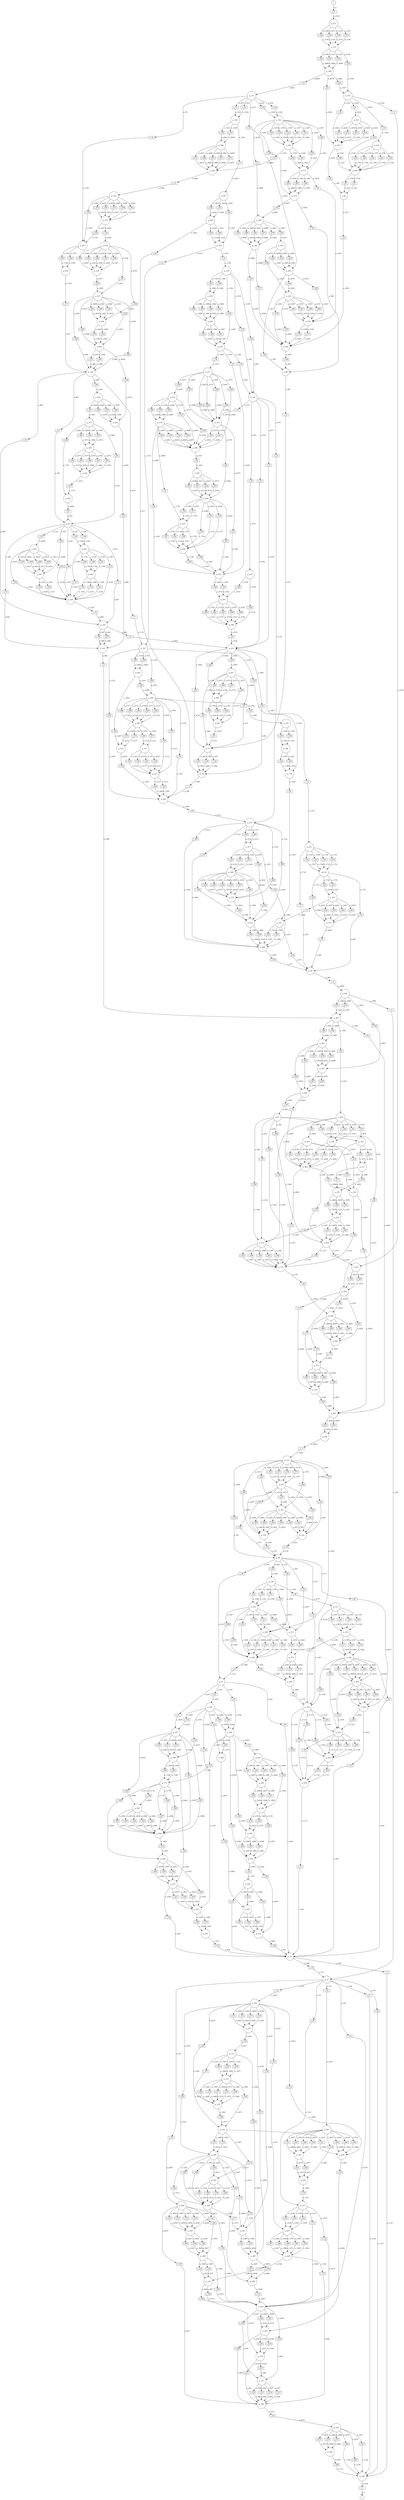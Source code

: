 digraph G {
subgraph place
 {
graph [shape=circle,color=gray];
node [shape=circle];
i;
o;
p_104;
p_105;
p_106;
p_125;
p_127;
p_128;
p_130;
p_137;
p_142;
p_146;
p_151;
p_154;
p_157;
p_158;
p_159;
p_162;
p_163;
p_166;
p_167;
p_171;
p_174;
p_175;
p_176;
p_180;
p_181;
p_182;
p_184;
p_186;
p_187;
p_188;
p_189;
p_190;
p_191;
p_193;
p_195;
p_196;
p_197;
p_199;
p_202;
p_204;
p_206;
p_208;
p_209;
p_212;
p_213;
p_214;
p_215;
p_216;
p_220;
p_221;
p_223;
p_226;
p_227;
p_228;
p_229;
p_232;
p_238;
p_239;
p_240;
p_241;
p_243;
p_245;
p_246;
p_248;
p_249;
p_250;
p_251;
p_252;
p_253;
p_254;
p_255;
p_256;
p_257;
p_258;
p_261;
p_262;
p_263;
p_265;
p_267;
p_268;
p_269;
p_27;
p_270;
p_271;
p_273;
p_274;
p_275;
p_276;
p_277;
p_278;
p_280;
p_281;
p_282;
p_288;
p_290;
p_291;
p_292;
p_293;
p_294;
p_295;
p_296;
p_297;
p_299;
p_300;
p_302;
p_303;
p_304;
p_306;
p_307;
p_308;
p_309;
p_310;
p_311;
p_312;
p_313;
p_314;
p_315;
p_316;
p_317;
p_319;
p_323;
p_324;
p_325;
p_326;
p_327;
p_328;
p_329;
p_330;
p_331;
p_332;
p_334;
p_336;
p_337;
p_341;
p_342;
p_343;
p_344;
p_345;
p_346;
p_347;
p_349;
p_350;
p_351;
p_352;
p_353;
p_354;
p_355;
p_356;
p_357;
p_358;
p_359;
p_360;
p_361;
p_362;
p_363;
p_364;
p_365;
p_367;
p_368;
p_369;
p_37;
p_370;
p_371;
p_372;
p_373;
p_374;
p_375;
p_376;
p_377;
p_378;
p_379;
p_380;
p_381;
p_382;
p_383;
p_384;
p_385;
p_386;
p_387;
p_388;
p_389;
p_390;
p_391;
p_392;
p_393;
p_394;
p_395;
p_396;
p_397;
p_398;
p_399;
p_40;
p_400;
p_60;
p_72;
p_75;
p_76;
p_85;
p_88;
p_90;
p_97;
}
subgraph transitions
 {
node [shape=rect,height=0.2];
t_0;
t_1;
t_10;
t_100;
t_101;
t_102;
t_103;
t_104;
t_105;
t_106;
t_107;
t_108;
t_109;
t_11;
t_110;
t_111;
t_112;
t_113;
t_114;
t_115;
t_116;
t_117;
t_118;
t_119;
t_12;
t_120;
t_121;
t_122;
t_123;
t_124;
t_125;
t_126;
t_127;
t_128;
t_129;
t_13;
t_130;
t_131;
t_132;
t_133;
t_134;
t_135;
t_136;
t_137;
t_138;
t_139;
t_14;
t_140;
t_141;
t_142;
t_143;
t_144;
t_145;
t_146;
t_147;
t_148;
t_149;
t_15;
t_150;
t_151;
t_152;
t_153;
t_154;
t_155;
t_156;
t_157;
t_158;
t_159;
t_16;
t_160;
t_161;
t_162;
t_163;
t_164;
t_165;
t_166;
t_167;
t_168;
t_169;
t_17;
t_170;
t_171;
t_172;
t_173;
t_174;
t_175;
t_176;
t_177;
t_178;
t_179;
t_18;
t_180;
t_181;
t_182;
t_183;
t_184;
t_185;
t_186;
t_187;
t_188;
t_189;
t_19;
t_190;
t_191;
t_192;
t_193;
t_194;
t_195;
t_196;
t_197;
t_198;
t_199;
t_2;
t_20;
t_200;
t_201;
t_202;
t_203;
t_204;
t_205;
t_206;
t_207;
t_208;
t_209;
t_21;
t_210;
t_211;
t_212;
t_213;
t_214;
t_215;
t_216;
t_217;
t_218;
t_219;
t_22;
t_220;
t_221;
t_222;
t_223;
t_224;
t_225;
t_226;
t_227;
t_228;
t_229;
t_23;
t_230;
t_231;
t_232;
t_233;
t_234;
t_235;
t_236;
t_237;
t_238;
t_239;
t_24;
t_240;
t_241;
t_242;
t_243;
t_244;
t_245;
t_246;
t_247;
t_248;
t_249;
t_25;
t_250;
t_251;
t_252;
t_253;
t_254;
t_255;
t_256;
t_257;
t_258;
t_259;
t_26;
t_260;
t_261;
t_262;
t_263;
t_264;
t_265;
t_266;
t_267;
t_268;
t_269;
t_27;
t_270;
t_271;
t_272;
t_273;
t_274;
t_275;
t_276;
t_277;
t_278;
t_279;
t_28;
t_280;
t_281;
t_282;
t_283;
t_284;
t_285;
t_286;
t_287;
t_288;
t_289;
t_29;
t_290;
t_291;
t_292;
t_293;
t_294;
t_295;
t_296;
t_297;
t_298;
t_299;
t_3;
t_30;
t_300;
t_301;
t_302;
t_303;
t_304;
t_305;
t_306;
t_307;
t_308;
t_309;
t_31;
t_310;
t_311;
t_312;
t_313;
t_314;
t_315;
t_316;
t_317;
t_318;
t_319;
t_32;
t_320;
t_321;
t_322;
t_323;
t_324;
t_325;
t_326;
t_327;
t_328;
t_329;
t_33;
t_330;
t_331;
t_332;
t_333;
t_334;
t_335;
t_336;
t_337;
t_338;
t_339;
t_34;
t_340;
t_341;
t_342;
t_343;
t_344;
t_345;
t_346;
t_347;
t_348;
t_349;
t_35;
t_350;
t_351;
t_352;
t_353;
t_354;
t_355;
t_356;
t_357;
t_358;
t_359;
t_36;
t_360;
t_361;
t_362;
t_363;
t_364;
t_365;
t_366;
t_367;
t_368;
t_369;
t_37;
t_370;
t_371;
t_372;
t_373;
t_374;
t_375;
t_376;
t_377;
t_378;
t_379;
t_38;
t_380;
t_381;
t_382;
t_383;
t_384;
t_385;
t_386;
t_387;
t_388;
t_389;
t_39;
t_390;
t_391;
t_392;
t_393;
t_394;
t_395;
t_396;
t_397;
t_398;
t_399;
t_4;
t_40;
t_400;
t_401;
t_402;
t_403;
t_404;
t_405;
t_406;
t_407;
t_408;
t_409;
t_41;
t_410;
t_411;
t_412;
t_413;
t_414;
t_415;
t_416;
t_417;
t_418;
t_419;
t_42;
t_420;
t_421;
t_422;
t_423;
t_424;
t_425;
t_426;
t_427;
t_428;
t_429;
t_43;
t_430;
t_431;
t_432;
t_433;
t_434;
t_435;
t_436;
t_437;
t_438;
t_439;
t_44;
t_440;
t_441;
t_442;
t_443;
t_444;
t_445;
t_446;
t_447;
t_448;
t_449;
t_45;
t_450;
t_451;
t_452;
t_453;
t_454;
t_455;
t_456;
t_457;
t_458;
t_459;
t_46;
t_460;
t_461;
t_462;
t_463;
t_464;
t_465;
t_466;
t_467;
t_468;
t_469;
t_47;
t_470;
t_471;
t_472;
t_473;
t_474;
t_475;
t_476;
t_477;
t_478;
t_479;
t_48;
t_480;
t_481;
t_482;
t_483;
t_484;
t_485;
t_486;
t_487;
t_488;
t_489;
t_49;
t_490;
t_491;
t_492;
t_493;
t_494;
t_495;
t_496;
t_497;
t_498;
t_499;
t_5;
t_50;
t_500;
t_501;
t_502;
t_503;
t_504;
t_505;
t_506;
t_507;
t_508;
t_509;
t_51;
t_510;
t_511;
t_512;
t_513;
t_514;
t_515;
t_516;
t_517;
t_518;
t_519;
t_52;
t_520;
t_521;
t_522;
t_523;
t_524;
t_525;
t_526;
t_527;
t_528;
t_529;
t_53;
t_530;
t_531;
t_532;
t_533;
t_534;
t_535;
t_536;
t_537;
t_538;
t_539;
t_54;
t_540;
t_541;
t_542;
t_543;
t_544;
t_545;
t_546;
t_547;
t_548;
t_549;
t_55;
t_550;
t_551;
t_552;
t_553;
t_554;
t_555;
t_556;
t_557;
t_558;
t_559;
t_56;
t_560;
t_561;
t_562;
t_563;
t_564;
t_565;
t_566;
t_567;
t_568;
t_569;
t_57;
t_570;
t_571;
t_572;
t_573;
t_574;
t_575;
t_576;
t_577;
t_578;
t_579;
t_58;
t_580;
t_581;
t_582;
t_583;
t_584;
t_585;
t_586;
t_587;
t_588;
t_589;
t_59;
t_590;
t_591;
t_592;
t_593;
t_594;
t_595;
t_596;
t_597;
t_598;
t_599;
t_6;
t_60;
t_600;
t_601;
t_602;
t_603;
t_604;
t_605;
t_606;
t_607;
t_608;
t_609;
t_61;
t_610;
t_611;
t_612;
t_613;
t_614;
t_615;
t_616;
t_617;
t_618;
t_619;
t_62;
t_620;
t_621;
t_622;
t_623;
t_624;
t_625;
t_626;
t_627;
t_628;
t_629;
t_63;
t_630;
t_631;
t_632;
t_633;
t_634;
t_635;
t_636;
t_637;
t_638;
t_639;
t_64;
t_640;
t_641;
t_642;
t_643;
t_644;
t_645;
t_646;
t_647;
t_648;
t_649;
t_65;
t_650;
t_651;
t_652;
t_653;
t_654;
t_655;
t_656;
t_657;
t_658;
t_659;
t_66;
t_660;
t_661;
t_662;
t_663;
t_664;
t_665;
t_666;
t_667;
t_668;
t_669;
t_67;
t_670;
t_671;
t_672;
t_673;
t_674;
t_675;
t_676;
t_677;
t_678;
t_679;
t_68;
t_680;
t_681;
t_682;
t_683;
t_684;
t_685;
t_686;
t_687;
t_688;
t_689;
t_69;
t_690;
t_691;
t_692;
t_693;
t_694;
t_7;
t_70;
t_71;
t_72;
t_73;
t_74;
t_75;
t_76;
t_77;
t_78;
t_79;
t_8;
t_80;
t_81;
t_82;
t_83;
t_84;
t_85;
t_86;
t_87;
t_88;
t_89;
t_9;
t_90;
t_91;
t_92;
t_93;
t_94;
t_95;
t_96;
t_97;
t_98;
t_99;
}
t_124->p_151[label="a_1017"]
p_151->t_164[label="a_1020"]
p_151->t_187[label="a_1021"]
p_151->t_258[label="a_1023"]
p_151->t_259[label="a_1025"]
p_151->t_260[label="a_1027"]
p_154->t_53[label="a_1030"]
p_154->t_5[label="a_1032"]
p_154->t_50[label="a_1033"]
p_154->t_51[label="a_1034"]
t_261->p_154[label="a_1037"]
t_262->p_154[label="a_1039"]
t_259->p_157[label="a_1057"]
t_126->p_158[label="a_1058"]
t_258->p_157[label="a_1059"]
t_260->p_157[label="a_1060"]
p_158->t_189[label="a_1061"]
p_157->t_188[label="a_1062"]
p_157->t_268[label="a_1063"]
t_268->p_158[label="a_1064"]
p_157->t_269[label="a_1065"]
t_269->p_158[label="a_1066"]
p_157->t_270[label="a_1067"]
t_270->p_158[label="a_1068"]
p_157->t_271[label="a_1069"]
t_271->p_158[label="a_1070"]
p_157->t_272[label="a_1071"]
t_272->p_158[label="a_1072"]
t_188->p_159[label="a_1073"]
t_187->p_159[label="a_1076"]
t_189->p_159[label="a_1077"]
p_159->t_111[label="a_1079"]
p_159->t_273[label="a_1083"]
p_159->t_274[label="a_1085"]
p_159->t_275[label="a_1087"]
t_128->p_162[label="a_1090"]
p_162->t_163[label="a_1094"]
p_162->t_161[label="a_1096"]
t_276->p_162[label="a_1099"]
t_277->p_162[label="a_1101"]
t_278->p_162[label="a_1103"]
t_237->p_163[label="a_1104"]
t_236->p_163[label="a_1108"]
t_70->p_163[label="a_1109"]
t_71->p_163[label="a_1110"]
p_163->t_279[label="a_1112"]
p_163->t_280[label="a_1114"]
p_163->t_281[label="a_1116"]
p_163->t_282[label="a_1118"]
p_163->t_283[label="a_1120"]
t_17->p_166[label="a_1123"]
t_37->p_166[label="a_1124"]
t_39->p_166[label="a_1125"]
p_166->t_1[label="a_1126"]
t_284->p_166[label="a_1128"]
t_285->p_166[label="a_1130"]
t_286->p_166[label="a_1132"]
t_287->p_166[label="a_1134"]
t_13->p_167[label="a_1135"]
t_7->p_167[label="a_1137"]
p_167->t_143[label="a_1140"]
p_167->t_288[label="a_1141"]
p_167->t_289[label="a_1143"]
p_167->t_290[label="a_1145"]
p_167->t_291[label="a_1147"]
t_266->p_171[label="a_1166"]
t_135->p_171[label="a_1167"]
t_264->p_171[label="a_1169"]
p_171->t_194[label="a_1173"]
p_171->t_297[label="a_1174"]
p_171->t_298[label="a_1176"]
p_171->t_299[label="a_1178"]
p_171->t_300[label="a_1180"]
t_143->p_174[label="a_1183"]
p_174->t_60[label="a_1184"]
t_301->p_174[label="a_1186"]
t_302->p_174[label="a_1188"]
t_168->p_175[label="a_1189"]
t_108->p_175[label="a_1190"]
t_109->p_176[label="a_1191"]
t_110->p_176[label="a_1192"]
t_165->p_176[label="a_1193"]
t_167->p_175[label="a_1194"]
t_183->p_176[label="a_1195"]
t_184->p_175[label="a_1196"]
p_176->t_83[label="a_1197"]
p_175->t_303[label="a_1198"]
t_303->p_176[label="a_1199"]
p_175->t_304[label="a_1200"]
t_304->p_176[label="a_1201"]
p_175->t_305[label="a_1202"]
t_305->p_176[label="a_1203"]
p_175->t_306[label="a_1204"]
t_306->p_176[label="a_1205"]
p_175->t_307[label="a_1206"]
t_307->p_176[label="a_1207"]
t_144->p_180[label="a_1227"]
t_252->p_180[label="a_1229"]
t_253->p_180[label="a_1230"]
t_254->p_180[label="a_1231"]
t_255->p_180[label="a_1232"]
p_180->t_73[label="a_1233"]
t_313->p_180[label="a_1235"]
t_314->p_180[label="a_1237"]
t_315->p_180[label="a_1239"]
t_316->p_180[label="a_1241"]
t_317->p_180[label="a_1243"]
t_232->p_181[label="a_1244"]
t_231->p_181[label="a_1245"]
p_182->t_293[label="a_1246"]
p_181->t_292[label="a_1247"]
p_181->t_294[label="a_1248"]
p_181->t_295[label="a_1249"]
p_182->t_296[label="a_1250"]
p_182->t_32[label="a_1251"]
p_181->t_47[label="a_1252"]
p_181->t_318[label="a_1253"]
t_318->p_182[label="a_1254"]
p_181->t_319[label="a_1255"]
t_319->p_182[label="a_1256"]
p_181->t_320[label="a_1257"]
t_320->p_182[label="a_1258"]
p_181->t_321[label="a_1259"]
t_321->p_182[label="a_1260"]
p_181->t_322[label="a_1261"]
t_322->p_182[label="a_1262"]
p_184->t_136[label="a_1265"]
t_323->p_184[label="a_1274"]
t_324->p_184[label="a_1276"]
p_186->t_226[label="a_1278"]
p_186->t_224[label="a_1279"]
p_186->t_225[label="a_1280"]
t_325->p_186[label="a_1282"]
t_326->p_186[label="a_1284"]
t_327->p_186[label="a_1286"]
t_328->p_186[label="a_1288"]
t_142->p_187[label="a_1289"]
p_188->t_301[label="a_1290"]
p_188->t_302[label="a_1291"]
p_187->t_329[label="a_1292"]
t_329->p_188[label="a_1293"]
p_187->t_330[label="a_1294"]
t_330->p_188[label="a_1295"]
t_102->p_189[label="a_1296"]
p_190->t_308[label="a_1297"]
p_190->t_159[label="a_1298"]
p_189->t_160[label="a_1299"]
p_190->t_309[label="a_1300"]
p_190->t_310[label="a_1301"]
p_190->t_311[label="a_1302"]
p_190->t_312[label="a_1303"]
p_189->t_68[label="a_1304"]
p_189->t_331[label="a_1305"]
t_331->p_190[label="a_1306"]
p_189->t_332[label="a_1307"]
t_332->p_190[label="a_1308"]
p_189->t_333[label="a_1309"]
t_333->p_190[label="a_1310"]
t_40->p_191[label="a_1311"]
t_119->p_191[label="a_1313"]
p_191->t_171[label="a_1315"]
p_191->t_172[label="a_1316"]
p_191->t_334[label="a_1318"]
p_191->t_335[label="a_1320"]
p_191->t_336[label="a_1322"]
t_30->p_193[label="a_1324"]
t_31->p_193[label="a_1325"]
p_193->t_9[label="a_1328"]
p_193->t_337[label="a_1329"]
p_193->t_338[label="a_1331"]
t_82->p_195[label="a_1333"]
p_196->t_203[label="a_1334"]
p_195->t_107[label="a_1335"]
p_195->t_108[label="a_1336"]
p_196->t_200[label="a_1337"]
p_195->t_201[label="a_1338"]
p_196->t_202[label="a_1339"]
p_195->t_339[label="a_1340"]
t_339->p_196[label="a_1341"]
p_195->t_340[label="a_1342"]
t_340->p_196[label="a_1343"]
p_195->t_341[label="a_1344"]
t_341->p_196[label="a_1345"]
t_75->p_197[label="a_1346"]
t_60->p_197[label="a_1349"]
p_197->t_104[label="a_1351"]
p_197->t_342[label="a_1352"]
p_197->t_343[label="a_1354"]
t_19->p_199[label="a_1356"]
p_199->t_178[label="a_1358"]
p_199->t_180[label="a_1359"]
p_199->t_344[label="a_1362"]
p_199->t_345[label="a_1364"]
p_199->t_346[label="a_1366"]
t_166->p_202[label="a_1369"]
t_212->p_202[label="a_1370"]
p_202->t_183[label="a_1372"]
p_202->t_85[label="a_1374"]
t_347->p_202[label="a_1376"]
t_348->p_202[label="a_1378"]
t_349->p_202[label="a_1380"]
t_11->p_204[label="a_1382"]
t_291->p_204[label="a_1385"]
p_204->t_59[label="a_1386"]
t_350->p_204[label="a_1389"]
t_351->p_204[label="a_1391"]
t_352->p_204[label="a_1393"]
t_353->p_204[label="a_1395"]
t_342->p_206[label="a_1397"]
t_343->p_206[label="a_1398"]
p_206->t_103[label="a_1400"]
t_354->p_206[label="a_1402"]
t_355->p_206[label="a_1404"]
t_356->p_206[label="a_1406"]
t_357->p_206[label="a_1408"]
t_358->p_206[label="a_1410"]
p_208->t_13[label="a_1412"]
p_208->t_19[label="a_1413"]
t_359->p_208[label="a_1416"]
t_360->p_208[label="a_1418"]
t_361->p_208[label="a_1420"]
t_125->p_209[label="a_1421"]
t_273->p_209[label="a_1422"]
t_275->p_209[label="a_1424"]
p_209->t_162[label="a_1427"]
p_209->t_276[label="a_1428"]
p_209->t_278[label="a_1429"]
p_209->t_362[label="a_1430"]
p_209->t_363[label="a_1432"]
p_209->t_364[label="a_1434"]
p_209->t_365[label="a_1436"]
t_35->p_212[label="a_1439"]
t_94->p_212[label="a_1440"]
t_98->p_212[label="a_1443"]
p_212->t_106[label="a_1444"]
p_212->t_105[label="a_1445"]
t_366->p_212[label="a_1447"]
t_367->p_212[label="a_1449"]
t_368->p_212[label="a_1451"]
t_229->p_213[label="a_1452"]
t_132->p_213[label="a_1453"]
t_227->p_213[label="a_1454"]
t_228->p_213[label="a_1455"]
t_230->p_213[label="a_1456"]
p_214->t_123[label="a_1457"]
p_213->t_369[label="a_1458"]
t_369->p_214[label="a_1459"]
t_3->p_27[label="a_146"]
p_213->t_370[label="a_1460"]
t_370->p_214[label="a_1461"]
t_2->p_215[label="a_1462"]
p_216->t_239[label="a_1463"]
p_215->t_100[label="a_1464"]
p_216->t_152[label="a_1465"]
p_215->t_154[label="a_1466"]
p_216->t_238[label="a_1467"]
p_215->t_241[label="a_1468"]
p_215->t_243[label="a_1469"]
t_18->p_27[label="a_147"]
p_215->t_244[label="a_1470"]
p_215->t_245[label="a_1471"]
p_216->t_246[label="a_1472"]
p_216->t_247[label="a_1473"]
p_215->t_371[label="a_1474"]
t_371->p_216[label="a_1475"]
p_215->t_372[label="a_1476"]
t_372->p_216[label="a_1477"]
p_215->t_373[label="a_1478"]
t_373->p_216[label="a_1479"]
p_215->t_374[label="a_1480"]
t_374->p_216[label="a_1481"]
p_27->t_37[label="a_149"]
t_344->p_220[label="a_1499"]
p_27->t_39[label="a_150"]
p_220->t_35[label="a_1501"]
p_220->t_179[label="a_1502"]
p_220->t_36[label="a_1503"]
t_380->p_220[label="a_1505"]
t_381->p_220[label="a_1507"]
t_382->p_220[label="a_1509"]
p_27->t_40[label="a_151"]
t_14->p_221[label="a_1510"]
t_59->p_221[label="a_1511"]
p_221->t_355[label="a_1514"]
p_221->t_357[label="a_1516"]
p_221->t_383[label="a_1517"]
p_221->t_384[label="a_1519"]
p_221->t_385[label="a_1521"]
p_221->t_386[label="a_1523"]
t_235->p_223[label="a_1525"]
t_233->p_223[label="a_1526"]
t_234->p_223[label="a_1527"]
p_27->t_41[label="a_153"]
t_281->p_223[label="a_1530"]
p_223->t_387[label="a_1534"]
p_223->t_388[label="a_1536"]
p_223->t_389[label="a_1538"]
p_223->t_390[label="a_1540"]
p_223->t_391[label="a_1542"]
p_226->t_349[label="a_1546"]
p_226->t_184[label="a_1547"]
p_226->t_347[label="a_1548"]
p_226->t_348[label="a_1549"]
p_27->t_42[label="a_155"]
t_392->p_226[label="a_1551"]
t_393->p_226[label="a_1553"]
t_394->p_226[label="a_1555"]
t_336->p_227[label="a_1556"]
t_113->p_227[label="a_1557"]
t_334->p_227[label="a_1558"]
t_335->p_227[label="a_1559"]
p_228->t_170[label="a_1560"]
p_228->t_173[label="a_1561"]
p_227->t_395[label="a_1562"]
t_395->p_228[label="a_1563"]
p_227->t_396[label="a_1564"]
t_396->p_228[label="a_1565"]
p_227->t_397[label="a_1566"]
t_397->p_228[label="a_1567"]
p_227->t_398[label="a_1568"]
t_398->p_228[label="a_1569"]
p_27->t_43[label="a_157"]
p_227->t_399[label="a_1570"]
t_399->p_228[label="a_1571"]
t_34->p_229[label="a_1572"]
p_229->t_400[label="a_1576"]
p_229->t_401[label="a_1578"]
t_385->p_232[label="a_1583"]
p_232->t_358[label="a_1584"]
p_232->t_356[label="a_1586"]
t_402->p_232[label="a_1588"]
p_27->t_44[label="a_159"]
t_403->p_232[label="a_1590"]
t_404->p_232[label="a_1592"]
t_405->p_232[label="a_1594"]
p_238->t_109[label="a_1624"]
p_238->t_86[label="a_1626"]
t_411->p_238[label="a_1628"]
t_412->p_238[label="a_1630"]
t_413->p_238[label="a_1632"]
t_311->p_239[label="a_1633"]
t_100->p_239[label="a_1634"]
t_308->p_240[label="a_1635"]
t_309->p_240[label="a_1636"]
t_310->p_239[label="a_1637"]
t_312->p_240[label="a_1638"]
t_99->p_239[label="a_1639"]
p_240->t_55[label="a_1640"]
p_240->t_158[label="a_1641"]
p_239->t_414[label="a_1642"]
t_414->p_240[label="a_1643"]
p_239->t_415[label="a_1644"]
t_415->p_240[label="a_1645"]
p_239->t_416[label="a_1646"]
t_416->p_240[label="a_1647"]
p_239->t_417[label="a_1648"]
t_417->p_240[label="a_1649"]
p_239->t_418[label="a_1650"]
t_418->p_240[label="a_1651"]
t_23->p_241[label="a_1652"]
t_21->p_241[label="a_1653"]
t_22->p_241[label="a_1654"]
t_8->p_241[label="a_1655"]
p_241->t_12[label="a_1657"]
p_241->t_89[label="a_1658"]
p_241->t_93[label="a_1661"]
p_241->t_419[label="a_1662"]
p_241->t_420[label="a_1664"]
t_195->p_243[label="a_1666"]
t_112->p_243[label="a_1667"]
t_171->p_243[label="a_1669"]
t_172->p_243[label="a_1670"]
t_198->p_243[label="a_1672"]
t_199->p_243[label="a_1673"]
t_44->p_243[label="a_1674"]
p_243->t_209[label="a_1677"]
p_243->t_210[label="a_1678"]
p_243->t_421[label="a_1680"]
p_243->t_422[label="a_1682"]
t_137->p_245[label="a_1684"]
p_246->t_327[label="a_1685"]
p_246->t_325[label="a_1686"]
p_246->t_326[label="a_1687"]
p_245->t_328[label="a_1688"]
p_245->t_423[label="a_1689"]
t_423->p_246[label="a_1690"]
p_245->t_424[label="a_1691"]
t_424->p_246[label="a_1692"]
p_245->t_425[label="a_1693"]
t_425->p_246[label="a_1694"]
p_245->t_426[label="a_1695"]
t_426->p_246[label="a_1696"]
p_248->t_87[label="a_1698"]
t_427->p_248[label="a_1701"]
t_428->p_248[label="a_1703"]
t_280->p_249[label="a_1704"]
t_279->p_250[label="a_1705"]
t_282->p_249[label="a_1706"]
t_283->p_250[label="a_1707"]
t_387->p_249[label="a_1708"]
t_388->p_249[label="a_1709"]
t_389->p_249[label="a_1710"]
t_390->p_249[label="a_1711"]
t_391->p_250[label="a_1712"]
p_250->t_57[label="a_1713"]
p_249->t_429[label="a_1714"]
t_429->p_250[label="a_1715"]
p_249->t_430[label="a_1716"]
t_430->p_250[label="a_1717"]
t_12->p_251[label="a_1718"]
p_252->t_221[label="a_1719"]
p_252->t_222[label="a_1720"]
p_252->t_223[label="a_1721"]
p_251->t_77[label="a_1722"]
p_252->t_78[label="a_1723"]
p_251->t_431[label="a_1724"]
t_431->p_252[label="a_1725"]
p_251->t_432[label="a_1726"]
t_432->p_252[label="a_1727"]
p_251->t_433[label="a_1728"]
t_433->p_252[label="a_1729"]
p_251->t_434[label="a_1730"]
t_434->p_252[label="a_1731"]
t_97->p_253[label="a_1732"]
t_375->p_254[label="a_1733"]
t_376->p_254[label="a_1734"]
t_377->p_253[label="a_1735"]
t_378->p_253[label="a_1736"]
t_379->p_254[label="a_1737"]
p_254->t_368[label="a_1738"]
p_253->t_366[label="a_1739"]
p_253->t_435[label="a_1740"]
t_435->p_254[label="a_1741"]
p_253->t_436[label="a_1742"]
t_436->p_254[label="a_1743"]
p_253->t_437[label="a_1744"]
t_437->p_254[label="a_1745"]
t_53->p_255[label="a_1746"]
t_409->p_256[label="a_1747"]
t_410->p_256[label="a_1748"]
p_256->t_67[label="a_1749"]
p_256->t_65[label="a_1750"]
p_255->t_438[label="a_1751"]
t_438->p_256[label="a_1752"]
p_255->t_439[label="a_1753"]
t_439->p_256[label="a_1754"]
p_255->t_440[label="a_1755"]
t_440->p_256[label="a_1756"]
p_255->t_441[label="a_1757"]
t_441->p_256[label="a_1758"]
p_255->t_442[label="a_1759"]
t_442->p_256[label="a_1760"]
t_190->p_257[label="a_1761"]
t_16->p_257[label="a_1762"]
t_191->p_257[label="a_1763"]
p_258->t_117[label="a_1764"]
p_257->t_443[label="a_1765"]
t_443->p_258[label="a_1766"]
p_257->t_444[label="a_1767"]
t_444->p_258[label="a_1768"]
t_145->p_261[label="a_1784"]
t_146->p_261[label="a_1785"]
p_262->t_314[label="a_1786"]
p_261->t_313[label="a_1787"]
p_262->t_315[label="a_1788"]
p_262->t_316[label="a_1789"]
p_261->t_317[label="a_1790"]
p_261->t_449[label="a_1791"]
t_449->p_262[label="a_1792"]
p_261->t_450[label="a_1793"]
t_450->p_262[label="a_1794"]
p_261->t_451[label="a_1795"]
t_451->p_262[label="a_1796"]
t_141->p_263[label="a_1797"]
p_263->t_121[label="a_1801"]
p_263->t_452[label="a_1802"]
p_263->t_453[label="a_1804"]
t_288->p_265[label="a_1806"]
t_290->p_265[label="a_1808"]
p_265->t_454[label="a_1814"]
p_265->t_455[label="a_1816"]
t_9->p_267[label="a_1818"]
p_268->t_359[label="a_1819"]
p_268->t_20[label="a_1820"]
p_268->t_360[label="a_1821"]
p_267->t_361[label="a_1822"]
p_267->t_456[label="a_1823"]
t_456->p_268[label="a_1824"]
p_267->t_457[label="a_1825"]
t_457->p_268[label="a_1826"]
t_193->p_269[label="a_1827"]
t_192->p_270[label="a_1828"]
t_194->p_269[label="a_1829"]
p_270->t_122[label="a_1830"]
p_270->t_227[label="a_1831"]
p_269->t_228[label="a_1832"]
p_270->t_229[label="a_1833"]
p_270->t_230[label="a_1834"]
p_269->t_458[label="a_1835"]
t_458->p_270[label="a_1836"]
p_269->t_459[label="a_1837"]
t_459->p_270[label="a_1838"]
p_269->t_460[label="a_1839"]
t_460->p_270[label="a_1840"]
t_26->p_271[label="a_1841"]
p_271->t_428[label="a_1843"]
p_271->t_88[label="a_1844"]
p_271->t_461[label="a_1845"]
p_271->t_462[label="a_1847"]
p_271->t_463[label="a_1849"]
t_294->p_273[label="a_1851"]
t_292->p_273[label="a_1852"]
t_293->p_273[label="a_1853"]
t_295->p_274[label="a_1854"]
t_296->p_273[label="a_1855"]
p_274->t_49[label="a_1856"]
p_274->t_46[label="a_1857"]
p_273->t_48[label="a_1858"]
p_273->t_464[label="a_1859"]
t_464->p_274[label="a_1860"]
p_273->t_465[label="a_1861"]
t_465->p_274[label="a_1862"]
p_273->t_466[label="a_1863"]
t_466->p_274[label="a_1864"]
t_452->p_275[label="a_1865"]
t_136->p_275[label="a_1866"]
t_140->p_276[label="a_1867"]
t_453->p_276[label="a_1868"]
p_276->t_120[label="a_1869"]
p_275->t_467[label="a_1870"]
t_467->p_276[label="a_1871"]
p_275->t_468[label="a_1872"]
t_468->p_276[label="a_1873"]
p_275->t_469[label="a_1874"]
t_469->p_276[label="a_1875"]
t_213->p_277[label="a_1876"]
t_214->p_277[label="a_1877"]
p_278->t_392[label="a_1878"]
p_278->t_393[label="a_1879"]
p_278->t_394[label="a_1880"]
p_277->t_470[label="a_1881"]
t_470->p_278[label="a_1882"]
p_277->t_471[label="a_1883"]
t_471->p_278[label="a_1884"]
t_158->p_280[label="a_1887"]
p_280->t_71[label="a_1889"]
t_472->p_280[label="a_1891"]
t_473->p_280[label="a_1893"]
t_474->p_280[label="a_1895"]
t_6->p_281[label="a_1896"]
t_4->p_282[label="a_1897"]
p_282->t_406[label="a_1898"]
p_281->t_3[label="a_1899"]
p_281->t_407[label="a_1900"]
p_282->t_408[label="a_1901"]
p_282->t_81[label="a_1902"]
p_282->t_82[label="a_1903"]
p_281->t_475[label="a_1904"]
t_475->p_282[label="a_1905"]
p_281->t_476[label="a_1906"]
t_476->p_282[label="a_1907"]
p_288->t_219[label="a_1945"]
p_288->t_199[label="a_1948"]
p_288->t_220[label="a_1949"]
t_486->p_288[label="a_1951"]
t_487->p_288[label="a_1953"]
t_488->p_288[label="a_1955"]
t_489->p_288[label="a_1957"]
t_111->p_290[label="a_1959"]
t_115->p_290[label="a_1960"]
p_290->t_118[label="a_1961"]
t_490->p_290[label="a_1964"]
t_491->p_290[label="a_1966"]
t_492->p_290[label="a_1968"]
t_462->p_291[label="a_1969"]
t_461->p_291[label="a_1970"]
t_463->p_291[label="a_1971"]
p_292->t_427[label="a_1972"]
p_291->t_493[label="a_1973"]
t_493->p_292[label="a_1974"]
p_291->t_494[label="a_1975"]
t_494->p_292[label="a_1976"]
p_291->t_495[label="a_1977"]
t_495->p_292[label="a_1978"]
p_291->t_496[label="a_1979"]
t_496->p_292[label="a_1980"]
p_291->t_497[label="a_1981"]
t_497->p_292[label="a_1982"]
t_345->p_293[label="a_1983"]
t_346->p_293[label="a_1984"]
p_294->t_382[label="a_1985"]
p_294->t_380[label="a_1986"]
p_294->t_381[label="a_1987"]
p_293->t_498[label="a_1988"]
t_498->p_294[label="a_1989"]
p_293->t_499[label="a_1990"]
t_499->p_294[label="a_1991"]
p_293->t_500[label="a_1992"]
t_500->p_294[label="a_1993"]
p_293->t_501[label="a_1994"]
t_501->p_294[label="a_1995"]
t_265->p_295[label="a_1996"]
t_263->p_296[label="a_1997"]
t_267->p_296[label="a_1998"]
t_297->p_296[label="a_1999"]
i->t_0[label="a_2"]
t_298->p_296[label="a_2000"]
t_299->p_295[label="a_2001"]
t_300->p_296[label="a_2002"]
p_296->t_193[label="a_2003"]
p_295->t_502[label="a_2004"]
t_502->p_296[label="a_2005"]
p_295->t_503[label="a_2006"]
t_503->p_296[label="a_2007"]
p_295->t_504[label="a_2008"]
t_504->p_296[label="a_2009"]
p_295->t_505[label="a_2010"]
t_505->p_296[label="a_2011"]
p_295->t_506[label="a_2012"]
t_506->p_296[label="a_2013"]
t_43->p_297[label="a_2014"]
p_297->t_490[label="a_2016"]
p_297->t_491[label="a_2017"]
p_297->t_492[label="a_2018"]
p_297->t_507[label="a_2019"]
p_297->t_508[label="a_2021"]
p_297->t_509[label="a_2023"]
p_297->t_510[label="a_2025"]
p_297->t_511[label="a_2027"]
t_42->p_299[label="a_2029"]
t_114->p_300[label="a_2030"]
p_300->t_486[label="a_2031"]
p_299->t_195[label="a_2032"]
p_299->t_197[label="a_2033"]
p_299->t_487[label="a_2034"]
p_300->t_488[label="a_2035"]
p_300->t_489[label="a_2036"]
p_299->t_512[label="a_2037"]
t_512->p_300[label="a_2038"]
p_299->t_513[label="a_2039"]
t_513->p_300[label="a_2040"]
p_299->t_514[label="a_2041"]
t_514->p_300[label="a_2042"]
p_299->t_515[label="a_2043"]
t_515->p_300[label="a_2044"]
p_302->t_56[label="a_2046"]
p_302->t_234[label="a_2047"]
p_302->t_236[label="a_2048"]
p_302->t_481[label="a_2050"]
p_302->t_482[label="a_2051"]
p_302->t_483[label="a_2052"]
p_302->t_484[label="a_2053"]
p_302->t_485[label="a_2054"]
t_516->p_302[label="a_2056"]
t_517->p_302[label="a_2058"]
t_518->p_302[label="a_2060"]
t_519->p_302[label="a_2062"]
t_201->p_303[label="a_2063"]
t_200->p_304[label="a_2064"]
t_202->p_304[label="a_2065"]
t_203->p_304[label="a_2066"]
t_79->p_304[label="a_2067"]
p_304->t_411[label="a_2068"]
p_304->t_110[label="a_2069"]
p_303->t_412[label="a_2070"]
p_303->t_413[label="a_2071"]
p_303->t_520[label="a_2072"]
t_520->p_304[label="a_2073"]
p_303->t_521[label="a_2074"]
t_521->p_304[label="a_2075"]
p_303->t_522[label="a_2076"]
t_522->p_304[label="a_2077"]
p_306->t_52[label="a_2079"]
p_306->t_25[label="a_2080"]
p_306->t_261[label="a_2081"]
t_523->p_306[label="a_2084"]
t_524->p_306[label="a_2086"]
t_525->p_306[label="a_2088"]
t_161->p_307[label="a_2089"]
t_127->p_307[label="a_2090"]
t_162->p_308[label="a_2091"]
t_163->p_307[label="a_2092"]
t_164->p_307[label="a_2093"]
p_308->t_112[label="a_2094"]
p_307->t_526[label="a_2095"]
t_526->p_308[label="a_2096"]
p_307->t_527[label="a_2097"]
t_527->p_308[label="a_2098"]
t_118->p_309[label="a_2099"]
t_196->p_310[label="a_2100"]
t_421->p_309[label="a_2101"]
t_422->p_309[label="a_2102"]
p_310->t_211[label="a_2103"]
p_310->t_207[label="a_2104"]
p_309->t_208[label="a_2105"]
p_309->t_528[label="a_2106"]
t_528->p_310[label="a_2107"]
p_309->t_529[label="a_2108"]
t_529->p_310[label="a_2109"]
t_480->p_311[label="a_2110"]
t_477->p_311[label="a_2111"]
t_478->p_312[label="a_2112"]
t_479->p_312[label="a_2113"]
p_312->t_353[label="a_2114"]
p_312->t_350[label="a_2115"]
p_311->t_530[label="a_2116"]
t_530->p_312[label="a_2117"]
p_311->t_531[label="a_2118"]
t_531->p_312[label="a_2119"]
p_311->t_532[label="a_2120"]
t_532->p_312[label="a_2121"]
p_311->t_533[label="a_2122"]
t_533->p_312[label="a_2123"]
t_0->p_313[label="a_2124"]
p_314->t_524[label="a_2125"]
p_314->t_262[label="a_2126"]
p_314->t_523[label="a_2127"]
p_314->t_525[label="a_2128"]
p_313->t_534[label="a_2129"]
t_58->p_37[label="a_213"]
t_534->p_314[label="a_2130"]
p_313->t_535[label="a_2131"]
t_535->p_314[label="a_2132"]
p_313->t_536[label="a_2133"]
t_536->p_314[label="a_2134"]
p_313->t_537[label="a_2135"]
t_537->p_314[label="a_2136"]
t_68->p_315[label="a_2137"]
p_316->t_517[label="a_2138"]
p_316->t_237[label="a_2139"]
p_315->t_516[label="a_2140"]
p_316->t_518[label="a_2141"]
p_316->t_519[label="a_2142"]
p_315->t_538[label="a_2143"]
t_538->p_316[label="a_2144"]
p_315->t_539[label="a_2145"]
t_539->p_316[label="a_2146"]
p_315->t_540[label="a_2147"]
t_540->p_316[label="a_2148"]
p_315->t_541[label="a_2149"]
t_55->p_37[label="a_215"]
t_541->p_316[label="a_2150"]
t_383->p_317[label="a_2151"]
t_384->p_317[label="a_2152"]
p_317->t_354[label="a_2155"]
p_317->t_542[label="a_2159"]
p_317->t_543[label="a_2161"]
p_317->t_544[label="a_2163"]
p_317->t_545[label="a_2165"]
t_448->p_319[label="a_2167"]
p_319->t_546[label="a_2174"]
p_319->t_547[label="a_2176"]
p_319->t_548[label="a_2178"]
p_319->t_549[label="a_2180"]
p_319->t_550[label="a_2182"]
t_15->p_323[label="a_2196"]
p_324->t_190[label="a_2197"]
p_324->t_116[label="a_2198"]
p_323->t_191[label="a_2199"]
p_37->t_61[label="a_220"]
p_323->t_554[label="a_2200"]
t_554->p_324[label="a_2201"]
p_323->t_555[label="a_2202"]
t_555->p_324[label="a_2203"]
p_323->t_556[label="a_2204"]
t_556->p_324[label="a_2205"]
p_323->t_557[label="a_2206"]
t_557->p_324[label="a_2207"]
p_323->t_558[label="a_2208"]
t_558->p_324[label="a_2209"]
t_365->p_325[label="a_2210"]
t_274->p_325[label="a_2211"]
t_362->p_326[label="a_2212"]
t_363->p_326[label="a_2213"]
t_364->p_326[label="a_2214"]
p_326->t_114[label="a_2215"]
p_326->t_277[label="a_2216"]
p_325->t_559[label="a_2217"]
t_559->p_326[label="a_2218"]
p_325->t_560[label="a_2219"]
p_37->t_62[label="a_222"]
t_560->p_326[label="a_2220"]
p_325->t_561[label="a_2221"]
t_561->p_326[label="a_2222"]
p_325->t_562[label="a_2223"]
t_562->p_326[label="a_2224"]
t_85->p_327[label="a_2225"]
t_5->p_327[label="a_2226"]
t_84->p_328[label="a_2227"]
p_328->t_256[label="a_2228"]
p_328->t_175[label="a_2229"]
p_328->t_177[label="a_2230"]
p_328->t_257[label="a_2231"]
p_327->t_563[label="a_2232"]
t_563->p_328[label="a_2233"]
p_327->t_564[label="a_2234"]
t_564->p_328[label="a_2235"]
t_116->p_329[label="a_2236"]
p_330->t_553[label="a_2237"]
p_329->t_551[label="a_2238"]
p_329->t_552[label="a_2239"]
p_37->t_63[label="a_224"]
p_329->t_565[label="a_2240"]
t_565->p_330[label="a_2241"]
p_329->t_566[label="a_2242"]
t_566->p_330[label="a_2243"]
p_329->t_567[label="a_2244"]
t_567->p_330[label="a_2245"]
p_329->t_568[label="a_2246"]
t_568->p_330[label="a_2247"]
p_329->t_569[label="a_2248"]
t_569->p_330[label="a_2249"]
t_41->p_331[label="a_2250"]
p_332->t_124[label="a_2251"]
p_331->t_113[label="a_2252"]
p_331->t_115[label="a_2253"]
p_331->t_125[label="a_2254"]
p_331->t_126[label="a_2255"]
p_332->t_127[label="a_2256"]
p_331->t_128[label="a_2257"]
p_331->t_570[label="a_2258"]
t_570->p_332[label="a_2259"]
p_37->t_64[label="a_226"]
p_331->t_571[label="a_2260"]
t_571->p_332[label="a_2261"]
p_331->t_572[label="a_2262"]
t_572->p_332[label="a_2263"]
p_331->t_573[label="a_2264"]
t_573->p_332[label="a_2265"]
t_454->p_334[label="a_2267"]
p_334->t_352[label="a_2269"]
t_574->p_334[label="a_2277"]
t_575->p_334[label="a_2279"]
t_155->p_336[label="a_2281"]
t_157->p_336[label="a_2282"]
t_24->p_336[label="a_2285"]
p_336->t_149[label="a_2287"]
t_576->p_336[label="a_2289"]
t_577->p_336[label="a_2291"]
t_578->p_336[label="a_2293"]
t_579->p_336[label="a_2295"]
t_553->p_337[label="a_2296"]
t_551->p_337[label="a_2297"]
p_337->t_248[label="a_2301"]
p_337->t_249[label="a_2302"]
p_337->t_580[label="a_2304"]
p_337->t_581[label="a_2306"]
p_337->t_582[label="a_2308"]
p_337->t_583[label="a_2310"]
p_337->t_584[label="a_2312"]
p_40->t_24[label="a_232"]
t_206->p_341[label="a_2325"]
t_204->p_341[label="a_2326"]
t_205->p_342[label="a_2327"]
t_48->p_342[label="a_2328"]
p_342->t_576[label="a_2329"]
p_342->t_577[label="a_2330"]
p_341->t_578[label="a_2331"]
p_341->t_579[label="a_2332"]
p_341->t_587[label="a_2333"]
t_587->p_342[label="a_2334"]
p_341->t_588[label="a_2335"]
t_588->p_342[label="a_2336"]
p_341->t_589[label="a_2337"]
t_589->p_342[label="a_2338"]
p_341->t_590[label="a_2339"]
t_65->p_40[label="a_234"]
t_590->p_342[label="a_2340"]
t_186->p_343[label="a_2341"]
t_185->p_344[label="a_2342"]
p_344->t_28[label="a_2343"]
p_343->t_26[label="a_2344"]
p_343->t_591[label="a_2345"]
t_591->p_344[label="a_2346"]
p_343->t_592[label="a_2347"]
t_592->p_344[label="a_2348"]
p_343->t_593[label="a_2349"]
t_593->p_344[label="a_2350"]
t_62->p_345[label="a_2351"]
t_63->p_346[label="a_2352"]
p_346->t_324[label="a_2353"]
p_345->t_132[label="a_2354"]
p_345->t_133[label="a_2355"]
p_345->t_134[label="a_2356"]
p_346->t_135[label="a_2357"]
p_346->t_137[label="a_2358"]
p_346->t_138[label="a_2359"]
t_66->p_40[label="a_236"]
p_346->t_139[label="a_2360"]
p_345->t_323[label="a_2361"]
p_345->t_594[label="a_2362"]
t_594->p_346[label="a_2363"]
p_345->t_595[label="a_2364"]
t_595->p_346[label="a_2365"]
t_419->p_347[label="a_2366"]
p_347->t_91[label="a_2369"]
p_347->t_92[label="a_2370"]
p_347->t_596[label="a_2371"]
p_347->t_597[label="a_2373"]
p_347->t_598[label="a_2375"]
p_347->t_599[label="a_2377"]
t_225->p_349[label="a_2379"]
t_67->p_40[label="a_238"]
t_138->p_350[label="a_2380"]
t_139->p_349[label="a_2381"]
t_224->p_349[label="a_2382"]
t_226->p_350[label="a_2383"]
p_350->t_140[label="a_2384"]
p_350->t_141[label="a_2385"]
p_349->t_600[label="a_2386"]
t_600->p_350[label="a_2387"]
p_349->t_601[label="a_2388"]
t_601->p_350[label="a_2389"]
p_349->t_602[label="a_2390"]
t_602->p_350[label="a_2391"]
t_247->p_351[label="a_2392"]
t_243->p_351[label="a_2393"]
t_244->p_351[label="a_2394"]
t_245->p_352[label="a_2395"]
t_246->p_352[label="a_2396"]
p_352->t_151[label="a_2397"]
p_351->t_240[label="a_2398"]
p_351->t_242[label="a_2399"]
p_351->t_603[label="a_2400"]
t_603->p_352[label="a_2401"]
p_351->t_604[label="a_2402"]
t_604->p_352[label="a_2403"]
p_351->t_605[label="a_2404"]
t_605->p_352[label="a_2405"]
p_351->t_606[label="a_2406"]
t_606->p_352[label="a_2407"]
t_147->p_353[label="a_2408"]
t_148->p_354[label="a_2409"]
p_354->t_253[label="a_2410"]
p_353->t_252[label="a_2411"]
p_354->t_254[label="a_2412"]
p_353->t_255[label="a_2413"]
p_353->t_607[label="a_2414"]
t_607->p_354[label="a_2415"]
p_353->t_608[label="a_2416"]
t_608->p_354[label="a_2417"]
p_353->t_609[label="a_2418"]
t_609->p_354[label="a_2419"]
p_353->t_610[label="a_2420"]
t_610->p_354[label="a_2421"]
t_51->p_355[label="a_2422"]
t_50->p_356[label="a_2423"]
t_52->p_356[label="a_2424"]
p_356->t_409[label="a_2425"]
p_355->t_410[label="a_2426"]
p_356->t_66[label="a_2427"]
p_355->t_611[label="a_2428"]
t_611->p_356[label="a_2429"]
p_355->t_612[label="a_2430"]
t_612->p_356[label="a_2431"]
p_355->t_613[label="a_2432"]
t_613->p_356[label="a_2433"]
p_355->t_614[label="a_2434"]
t_614->p_356[label="a_2435"]
t_134->p_357[label="a_2436"]
t_133->p_358[label="a_2437"]
t_61->p_357[label="a_2438"]
p_358->t_264[label="a_2439"]
p_358->t_192[label="a_2440"]
p_357->t_263[label="a_2441"]
p_357->t_265[label="a_2442"]
p_358->t_266[label="a_2443"]
p_357->t_267[label="a_2444"]
p_357->t_615[label="a_2445"]
t_615->p_358[label="a_2446"]
p_357->t_616[label="a_2447"]
t_616->p_358[label="a_2448"]
p_357->t_617[label="a_2449"]
t_617->p_358[label="a_2450"]
t_552->p_359[label="a_2451"]
t_580->p_359[label="a_2452"]
t_581->p_359[label="a_2453"]
t_582->p_359[label="a_2454"]
t_583->p_360[label="a_2455"]
t_584->p_360[label="a_2456"]
p_360->t_251[label="a_2457"]
p_360->t_185[label="a_2458"]
p_360->t_250[label="a_2459"]
p_359->t_618[label="a_2460"]
t_618->p_360[label="a_2461"]
p_359->t_619[label="a_2462"]
t_619->p_360[label="a_2463"]
t_507->p_361[label="a_2464"]
t_508->p_361[label="a_2465"]
t_509->p_361[label="a_2466"]
t_510->p_362[label="a_2467"]
t_511->p_361[label="a_2468"]
p_362->t_119[label="a_2469"]
p_361->t_620[label="a_2470"]
t_620->p_362[label="a_2471"]
p_361->t_621[label="a_2472"]
t_621->p_362[label="a_2473"]
t_156->p_363[label="a_2474"]
t_45->p_364[label="a_2475"]
p_364->t_205[label="a_2476"]
p_364->t_150[label="a_2477"]
p_364->t_204[label="a_2478"]
p_363->t_206[label="a_2479"]
p_363->t_622[label="a_2480"]
t_622->p_364[label="a_2481"]
p_363->t_623[label="a_2482"]
t_623->p_364[label="a_2483"]
p_363->t_624[label="a_2484"]
t_624->p_364[label="a_2485"]
t_406->p_365[label="a_2486"]
t_408->p_365[label="a_2488"]
p_365->t_625[label="a_2491"]
p_365->t_626[label="a_2493"]
p_365->t_627[label="a_2495"]
p_365->t_628[label="a_2497"]
p_365->t_629[label="a_2499"]
t_95->p_367[label="a_2501"]
t_96->p_368[label="a_2502"]
p_368->t_378[label="a_2503"]
p_368->t_367[label="a_2504"]
p_368->t_375[label="a_2505"]
p_368->t_376[label="a_2506"]
p_368->t_377[label="a_2507"]
p_368->t_379[label="a_2508"]
p_367->t_630[label="a_2509"]
t_630->p_368[label="a_2510"]
p_367->t_631[label="a_2511"]
t_631->p_368[label="a_2512"]
p_367->t_632[label="a_2513"]
t_632->p_368[label="a_2514"]
p_367->t_633[label="a_2515"]
t_633->p_368[label="a_2516"]
t_545->p_369[label="a_2517"]
t_386->p_370[label="a_2518"]
t_542->p_369[label="a_2519"]
t_543->p_369[label="a_2520"]
t_544->p_370[label="a_2521"]
p_370->t_405[label="a_2522"]
p_369->t_402[label="a_2523"]
p_369->t_403[label="a_2524"]
p_369->t_404[label="a_2525"]
p_369->t_634[label="a_2526"]
t_634->p_370[label="a_2527"]
p_369->t_635[label="a_2528"]
t_635->p_370[label="a_2529"]
p_369->t_636[label="a_2530"]
t_636->p_370[label="a_2531"]
p_369->t_637[label="a_2532"]
t_637->p_370[label="a_2533"]
p_369->t_638[label="a_2534"]
t_638->p_370[label="a_2535"]
t_159->p_371[label="a_2536"]
t_101->p_371[label="a_2537"]
t_160->p_371[label="a_2538"]
p_372->t_474[label="a_2539"]
p_372->t_472[label="a_2540"]
p_372->t_473[label="a_2541"]
p_371->t_639[label="a_2542"]
t_639->p_372[label="a_2543"]
p_371->t_640[label="a_2544"]
t_640->p_372[label="a_2545"]
t_222->p_373[label="a_2546"]
t_221->p_373[label="a_2547"]
t_223->p_374[label="a_2548"]
p_374->t_76[label="a_2549"]
p_373->t_75[label="a_2550"]
p_373->t_641[label="a_2551"]
t_641->p_374[label="a_2552"]
p_373->t_642[label="a_2553"]
t_642->p_374[label="a_2554"]
p_373->t_643[label="a_2555"]
t_643->p_374[label="a_2556"]
p_373->t_644[label="a_2557"]
t_644->p_374[label="a_2558"]
t_174->p_375[label="a_2559"]
t_175->p_376[label="a_2560"]
t_176->p_375[label="a_2561"]
t_177->p_375[label="a_2562"]
p_376->t_585[label="a_2563"]
p_375->t_586[label="a_2564"]
p_375->t_645[label="a_2565"]
t_645->p_376[label="a_2566"]
p_375->t_646[label="a_2567"]
t_646->p_376[label="a_2568"]
p_375->t_647[label="a_2569"]
t_647->p_376[label="a_2570"]
t_36->p_377[label="a_2571"]
t_33->p_378[label="a_2572"]
p_378->t_94[label="a_2573"]
p_377->t_445[label="a_2574"]
p_378->t_446[label="a_2575"]
p_378->t_447[label="a_2576"]
p_377->t_448[label="a_2577"]
p_378->t_96[label="a_2578"]
p_377->t_648[label="a_2579"]
t_648->p_378[label="a_2580"]
p_377->t_649[label="a_2581"]
t_649->p_378[label="a_2582"]
p_377->t_650[label="a_2583"]
t_650->p_378[label="a_2584"]
p_377->t_651[label="a_2585"]
t_651->p_378[label="a_2586"]
p_377->t_652[label="a_2587"]
t_652->p_378[label="a_2588"]
t_550->p_379[label="a_2589"]
t_445->p_380[label="a_2590"]
t_446->p_380[label="a_2591"]
t_447->p_380[label="a_2592"]
t_546->p_379[label="a_2593"]
t_547->p_380[label="a_2594"]
t_548->p_380[label="a_2595"]
t_549->p_379[label="a_2596"]
p_380->t_95[label="a_2597"]
p_379->t_97[label="a_2598"]
p_379->t_98[label="a_2599"]
p_379->t_653[label="a_2600"]
t_653->p_380[label="a_2601"]
p_379->t_654[label="a_2602"]
t_654->p_380[label="a_2603"]
p_379->t_655[label="a_2604"]
t_655->p_380[label="a_2605"]
p_379->t_656[label="a_2606"]
t_656->p_380[label="a_2607"]
t_481->p_381[label="a_2608"]
t_482->p_381[label="a_2609"]
t_483->p_381[label="a_2610"]
t_484->p_381[label="a_2611"]
t_485->p_381[label="a_2612"]
t_69->p_382[label="a_2613"]
p_382->t_54[label="a_2614"]
p_381->t_233[label="a_2615"]
p_382->t_235[label="a_2616"]
p_381->t_657[label="a_2617"]
t_657->p_382[label="a_2618"]
p_381->t_658[label="a_2619"]
t_658->p_382[label="a_2620"]
p_381->t_659[label="a_2621"]
t_659->p_382[label="a_2622"]
p_381->t_660[label="a_2623"]
t_660->p_382[label="a_2624"]
t_81->p_383[label="a_2625"]
t_585->p_383[label="a_2626"]
t_586->p_383[label="a_2627"]
t_86->p_383[label="a_2628"]
p_384->t_2[label="a_2629"]
p_383->t_661[label="a_2630"]
t_661->p_384[label="a_2631"]
p_383->t_662[label="a_2632"]
t_662->p_384[label="a_2633"]
t_256->p_385[label="a_2634"]
t_257->p_386[label="a_2635"]
t_83->p_385[label="a_2636"]
p_386->t_174[label="a_2637"]
p_385->t_176[label="a_2638"]
p_385->t_663[label="a_2639"]
t_663->p_386[label="a_2640"]
p_385->t_664[label="a_2641"]
t_664->p_386[label="a_2642"]
p_385->t_665[label="a_2643"]
t_665->p_386[label="a_2644"]
p_385->t_666[label="a_2645"]
t_666->p_386[label="a_2646"]
t_407->p_387[label="a_2647"]
t_625->p_387[label="a_2648"]
t_626->p_388[label="a_2649"]
t_627->p_387[label="a_2650"]
t_628->p_387[label="a_2651"]
t_629->p_388[label="a_2652"]
p_388->t_80[label="a_2653"]
p_388->t_79[label="a_2654"]
p_387->t_667[label="a_2655"]
t_667->p_388[label="a_2656"]
p_387->t_668[label="a_2657"]
t_668->p_388[label="a_2658"]
t_337->p_389[label="a_2659"]
t_32->p_390[label="a_2660"]
t_338->p_389[label="a_2661"]
p_390->t_15[label="a_2662"]
p_389->t_669[label="a_2663"]
t_669->p_390[label="a_2664"]
p_389->t_670[label="a_2665"]
t_670->p_390[label="a_2666"]
p_389->t_671[label="a_2667"]
t_671->p_390[label="a_2668"]
p_389->t_672[label="a_2669"]
t_672->p_390[label="a_2670"]
p_389->t_673[label="a_2671"]
t_673->p_390[label="a_2672"]
t_38->p_391[label="a_2673"]
p_392->t_286[label="a_2674"]
p_391->t_284[label="a_2675"]
p_391->t_285[label="a_2676"]
p_391->t_287[label="a_2677"]
p_391->t_674[label="a_2678"]
t_674->p_392[label="a_2679"]
p_391->t_675[label="a_2680"]
t_675->p_392[label="a_2681"]
p_391->t_676[label="a_2682"]
t_676->p_392[label="a_2683"]
t_46->p_393[label="a_2684"]
t_47->p_393[label="a_2685"]
p_394->t_155[label="a_2686"]
p_393->t_156[label="a_2687"]
p_394->t_157[label="a_2688"]
p_393->t_677[label="a_2689"]
t_677->p_394[label="a_2690"]
p_393->t_678[label="a_2691"]
t_678->p_394[label="a_2692"]
p_393->t_679[label="a_2693"]
t_679->p_394[label="a_2694"]
p_393->t_680[label="a_2695"]
t_680->p_394[label="a_2696"]
p_393->t_681[label="a_2697"]
t_681->p_394[label="a_2698"]
t_455->p_395[label="a_2699"]
t_289->p_395[label="a_2700"]
p_396->t_480[label="a_2701"]
p_395->t_142[label="a_2702"]
p_395->t_351[label="a_2703"]
p_396->t_477[label="a_2704"]
p_395->t_478[label="a_2705"]
p_395->t_479[label="a_2706"]
p_396->t_574[label="a_2707"]
p_396->t_575[label="a_2708"]
p_395->t_682[label="a_2709"]
t_682->p_396[label="a_2710"]
p_395->t_683[label="a_2711"]
t_683->p_396[label="a_2712"]
p_395->t_684[label="a_2713"]
t_684->p_396[label="a_2714"]
p_395->t_685[label="a_2715"]
t_685->p_396[label="a_2716"]
p_395->t_686[label="a_2717"]
t_686->p_396[label="a_2718"]
t_401->p_397[label="a_2719"]
t_105->p_397[label="a_2720"]
t_106->p_397[label="a_2721"]
t_400->p_398[label="a_2722"]
p_398->t_22[label="a_2723"]
p_397->t_687[label="a_2724"]
t_687->p_398[label="a_2725"]
p_397->t_688[label="a_2726"]
t_688->p_398[label="a_2727"]
p_397->t_689[label="a_2728"]
t_689->p_398[label="a_2729"]
p_397->t_690[label="a_2730"]
t_690->p_398[label="a_2731"]
p_397->t_691[label="a_2732"]
t_691->p_398[label="a_2733"]
t_597->p_399[label="a_2734"]
t_420->p_399[label="a_2735"]
t_596->p_399[label="a_2736"]
t_598->p_400[label="a_2737"]
t_599->p_399[label="a_2738"]
p_400->t_90[label="a_2739"]
p_399->t_692[label="a_2740"]
t_692->p_400[label="a_2741"]
p_399->t_693[label="a_2742"]
t_693->p_400[label="a_2743"]
p_399->t_694[label="a_2744"]
t_694->p_400[label="a_2745"]
t_1->o[label="a_3"]
t_76->p_60[label="a_366"]
t_77->p_60[label="a_367"]
t_78->p_60[label="a_368"]
p_60->t_6[label="a_369"]
t_103->p_60[label="a_371"]
t_104->p_60[label="a_373"]
t_54->p_72[label="a_443"]
t_56->p_72[label="a_444"]
t_57->p_72[label="a_445"]
t_64->p_72[label="a_448"]
p_72->t_18[label="a_449"]
p_72->t_17[label="a_450"]
t_120->p_72[label="a_452"]
t_121->p_72[label="a_454"]
t_122->p_72[label="a_456"]
t_123->p_72[label="a_458"]
t_91->p_75[label="a_475"]
t_10->p_75[label="a_476"]
t_20->p_76[label="a_477"]
t_89->p_75[label="a_478"]
t_90->p_75[label="a_479"]
t_92->p_75[label="a_480"]
t_93->p_76[label="a_481"]
p_76->t_11[label="a_482"]
p_75->t_129[label="a_483"]
t_129->p_76[label="a_484"]
p_75->t_130[label="a_485"]
t_130->p_76[label="a_486"]
p_75->t_131[label="a_487"]
t_131->p_76[label="a_488"]
t_88->p_85[label="a_539"]
t_27->p_85[label="a_540"]
t_87->p_85[label="a_541"]
p_85->t_72[label="a_543"]
p_85->t_74[label="a_544"]
p_85->t_144[label="a_545"]
p_85->t_145[label="a_547"]
p_85->t_146[label="a_549"]
p_85->t_147[label="a_551"]
p_85->t_148[label="a_553"]
t_49->p_88[label="a_560"]
p_88->t_10[label="a_561"]
t_149->p_88[label="a_563"]
t_150->p_88[label="a_565"]
p_90->t_101[label="a_567"]
p_90->t_102[label="a_569"]
p_90->t_58[label="a_570"]
p_90->t_69[label="a_571"]
p_90->t_70[label="a_572"]
p_90->t_99[label="a_573"]
t_151->p_90[label="a_575"]
t_152->p_90[label="a_577"]
t_153->p_90[label="a_579"]
t_154->p_90[label="a_581"]
t_80->p_97[label="a_624"]
p_97->t_84[label="a_631"]
p_97->t_165[label="a_632"]
p_97->t_166[label="a_634"]
p_97->t_167[label="a_636"]
p_97->t_168[label="a_638"]
p_97->t_169[label="a_640"]
p_104->t_33[label="a_675"]
p_104->t_14[label="a_676"]
p_104->t_21[label="a_677"]
p_104->t_23[label="a_678"]
p_104->t_34[label="a_679"]
t_178->p_104[label="a_683"]
t_179->p_104[label="a_685"]
t_180->p_104[label="a_687"]
t_73->p_105[label="a_688"]
t_28->p_106[label="a_689"]
t_29->p_105[label="a_690"]
t_72->p_105[label="a_691"]
t_74->p_106[label="a_692"]
p_106->t_4[label="a_693"]
p_105->t_8[label="a_694"]
p_105->t_181[label="a_695"]
t_181->p_106[label="a_696"]
p_105->t_182[label="a_697"]
t_182->p_106[label="a_698"]
t_169->p_125[label="a_833"]
t_107->p_125[label="a_834"]
p_125->t_212[label="a_839"]
p_125->t_213[label="a_841"]
p_125->t_214[label="a_843"]
t_209->p_127[label="a_845"]
t_173->p_128[label="a_846"]
t_197->p_128[label="a_847"]
t_207->p_127[label="a_848"]
t_208->p_128[label="a_849"]
t_210->p_127[label="a_850"]
t_211->p_128[label="a_851"]
p_128->t_38[label="a_852"]
p_127->t_215[label="a_853"]
t_215->p_128[label="a_854"]
p_127->t_216[label="a_855"]
t_216->p_128[label="a_856"]
p_127->t_217[label="a_857"]
t_217->p_128[label="a_858"]
p_127->t_218[label="a_859"]
t_218->p_128[label="a_860"]
t_170->p_130[label="a_862"]
p_130->t_196[label="a_864"]
p_130->t_198[label="a_867"]
t_219->p_130[label="a_870"]
t_220->p_130[label="a_872"]
t_25->p_137[label="a_909"]
p_137->t_16[label="a_911"]
p_137->t_30[label="a_912"]
p_137->t_31[label="a_913"]
p_137->t_45[label="a_915"]
p_137->t_231[label="a_919"]
p_137->t_232[label="a_921"]
p_142->t_153[label="a_941"]
t_238->p_142[label="a_947"]
t_239->p_142[label="a_949"]
t_240->p_142[label="a_951"]
t_241->p_142[label="a_953"]
t_242->p_142[label="a_955"]
t_117->p_146[label="a_977"]
p_146->t_7[label="a_978"]
p_146->t_186[label="a_980"]
p_146->t_27[label="a_981"]
p_146->t_29[label="a_982"]
t_248->p_146[label="a_984"]
t_249->p_146[label="a_986"]
t_250->p_146[label="a_988"]
t_251->p_146[label="a_990"]
}
